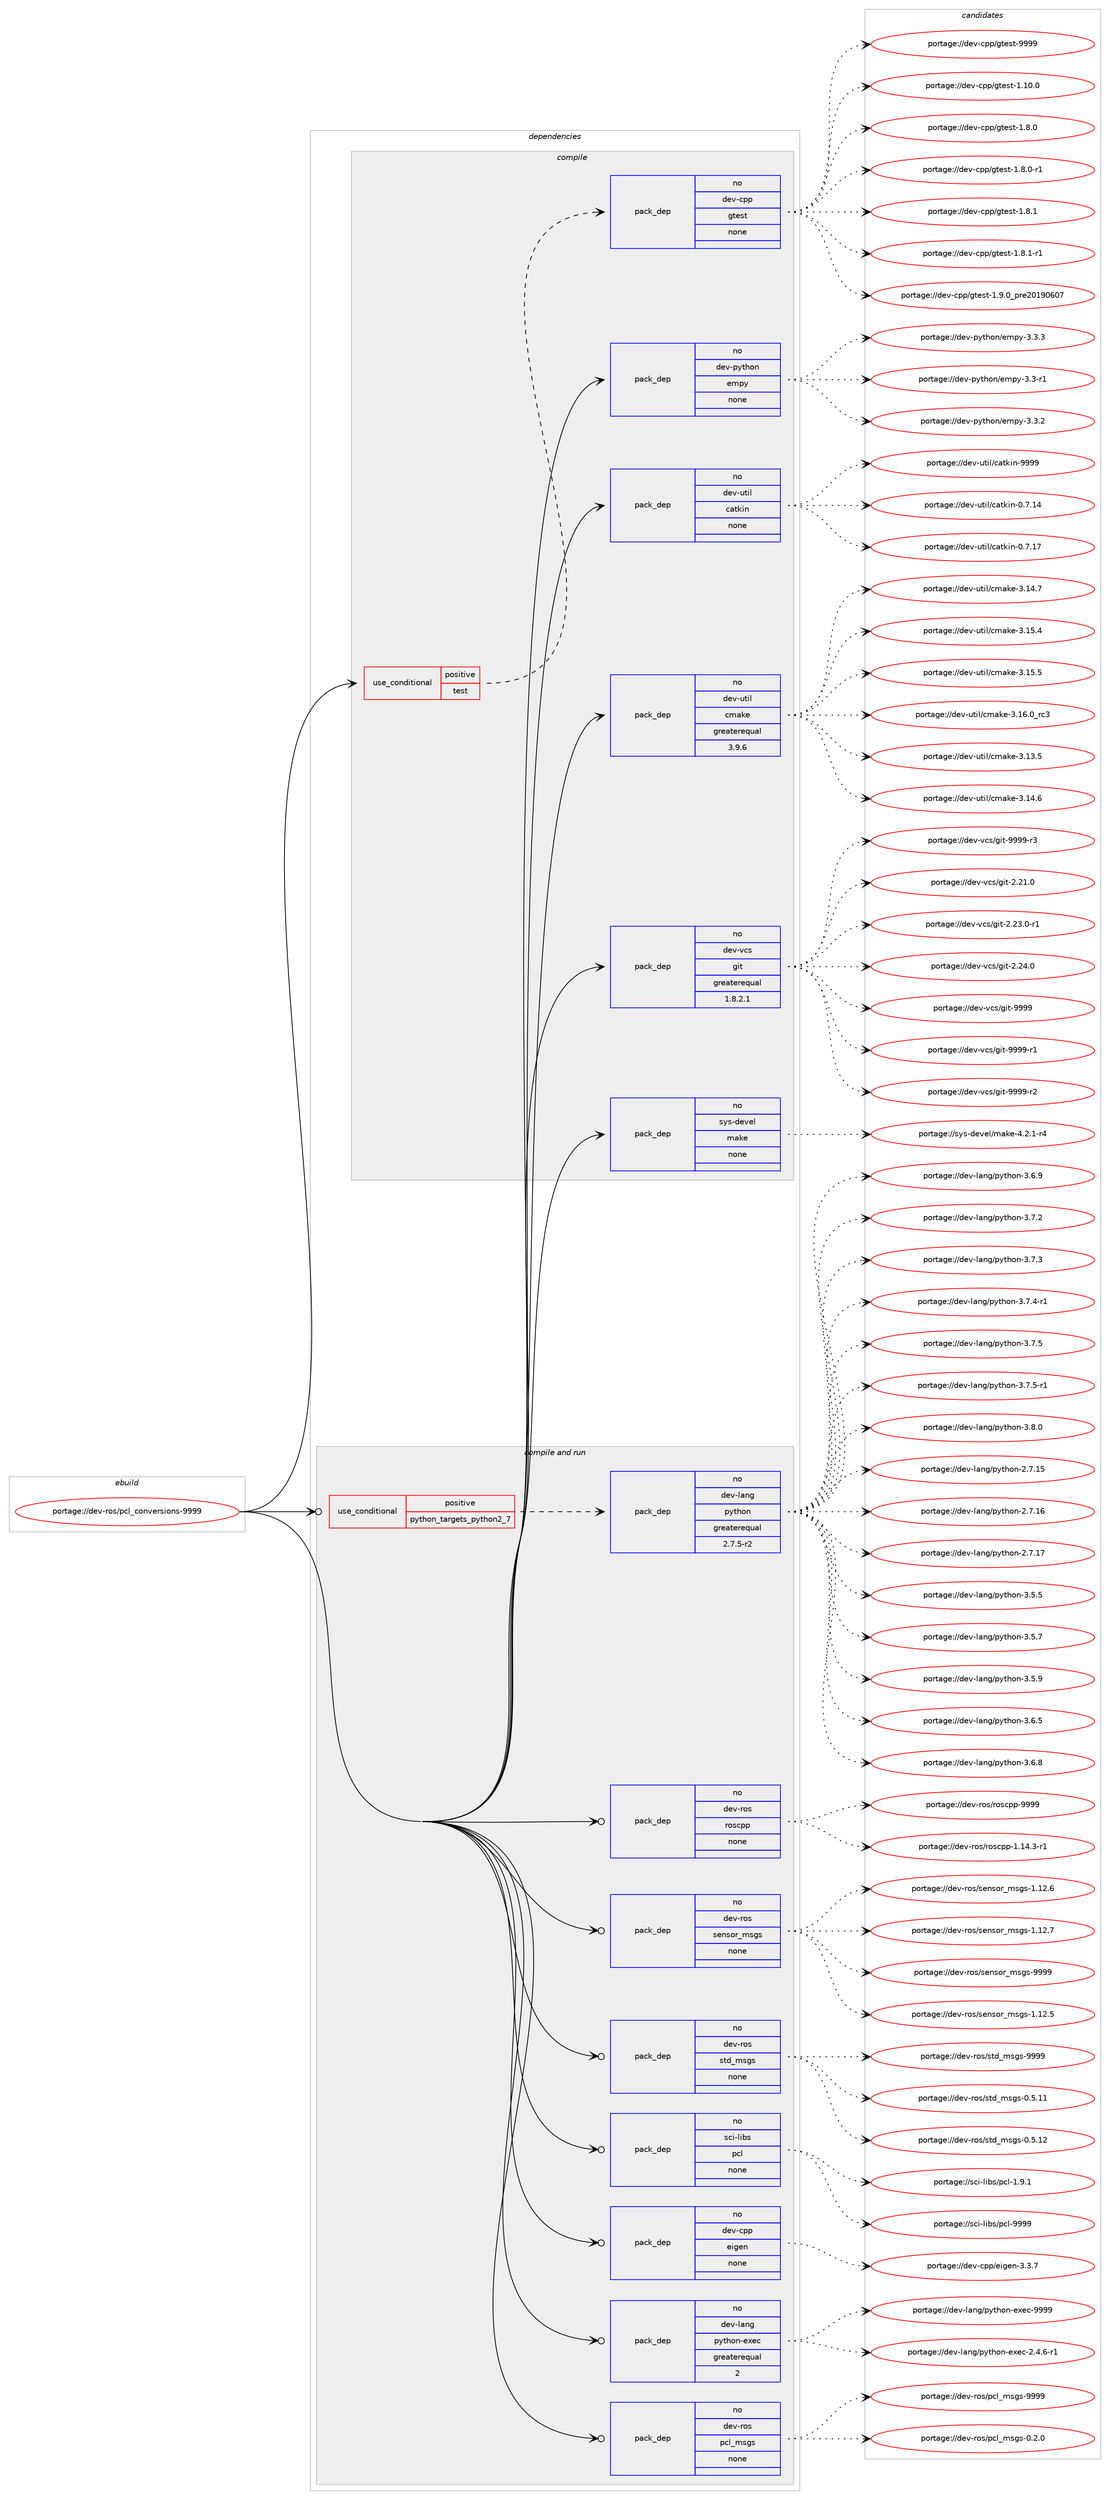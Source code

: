 digraph prolog {

# *************
# Graph options
# *************

newrank=true;
concentrate=true;
compound=true;
graph [rankdir=LR,fontname=Helvetica,fontsize=10,ranksep=1.5];#, ranksep=2.5, nodesep=0.2];
edge  [arrowhead=vee];
node  [fontname=Helvetica,fontsize=10];

# **********
# The ebuild
# **********

subgraph cluster_leftcol {
color=gray;
rank=same;
label=<<i>ebuild</i>>;
id [label="portage://dev-ros/pcl_conversions-9999", color=red, width=4, href="../dev-ros/pcl_conversions-9999.svg"];
}

# ****************
# The dependencies
# ****************

subgraph cluster_midcol {
color=gray;
label=<<i>dependencies</i>>;
subgraph cluster_compile {
fillcolor="#eeeeee";
style=filled;
label=<<i>compile</i>>;
subgraph cond43408 {
dependency192857 [label=<<TABLE BORDER="0" CELLBORDER="1" CELLSPACING="0" CELLPADDING="4"><TR><TD ROWSPAN="3" CELLPADDING="10">use_conditional</TD></TR><TR><TD>positive</TD></TR><TR><TD>test</TD></TR></TABLE>>, shape=none, color=red];
subgraph pack146021 {
dependency192858 [label=<<TABLE BORDER="0" CELLBORDER="1" CELLSPACING="0" CELLPADDING="4" WIDTH="220"><TR><TD ROWSPAN="6" CELLPADDING="30">pack_dep</TD></TR><TR><TD WIDTH="110">no</TD></TR><TR><TD>dev-cpp</TD></TR><TR><TD>gtest</TD></TR><TR><TD>none</TD></TR><TR><TD></TD></TR></TABLE>>, shape=none, color=blue];
}
dependency192857:e -> dependency192858:w [weight=20,style="dashed",arrowhead="vee"];
}
id:e -> dependency192857:w [weight=20,style="solid",arrowhead="vee"];
subgraph pack146022 {
dependency192859 [label=<<TABLE BORDER="0" CELLBORDER="1" CELLSPACING="0" CELLPADDING="4" WIDTH="220"><TR><TD ROWSPAN="6" CELLPADDING="30">pack_dep</TD></TR><TR><TD WIDTH="110">no</TD></TR><TR><TD>dev-python</TD></TR><TR><TD>empy</TD></TR><TR><TD>none</TD></TR><TR><TD></TD></TR></TABLE>>, shape=none, color=blue];
}
id:e -> dependency192859:w [weight=20,style="solid",arrowhead="vee"];
subgraph pack146023 {
dependency192860 [label=<<TABLE BORDER="0" CELLBORDER="1" CELLSPACING="0" CELLPADDING="4" WIDTH="220"><TR><TD ROWSPAN="6" CELLPADDING="30">pack_dep</TD></TR><TR><TD WIDTH="110">no</TD></TR><TR><TD>dev-util</TD></TR><TR><TD>catkin</TD></TR><TR><TD>none</TD></TR><TR><TD></TD></TR></TABLE>>, shape=none, color=blue];
}
id:e -> dependency192860:w [weight=20,style="solid",arrowhead="vee"];
subgraph pack146024 {
dependency192861 [label=<<TABLE BORDER="0" CELLBORDER="1" CELLSPACING="0" CELLPADDING="4" WIDTH="220"><TR><TD ROWSPAN="6" CELLPADDING="30">pack_dep</TD></TR><TR><TD WIDTH="110">no</TD></TR><TR><TD>dev-util</TD></TR><TR><TD>cmake</TD></TR><TR><TD>greaterequal</TD></TR><TR><TD>3.9.6</TD></TR></TABLE>>, shape=none, color=blue];
}
id:e -> dependency192861:w [weight=20,style="solid",arrowhead="vee"];
subgraph pack146025 {
dependency192862 [label=<<TABLE BORDER="0" CELLBORDER="1" CELLSPACING="0" CELLPADDING="4" WIDTH="220"><TR><TD ROWSPAN="6" CELLPADDING="30">pack_dep</TD></TR><TR><TD WIDTH="110">no</TD></TR><TR><TD>dev-vcs</TD></TR><TR><TD>git</TD></TR><TR><TD>greaterequal</TD></TR><TR><TD>1.8.2.1</TD></TR></TABLE>>, shape=none, color=blue];
}
id:e -> dependency192862:w [weight=20,style="solid",arrowhead="vee"];
subgraph pack146026 {
dependency192863 [label=<<TABLE BORDER="0" CELLBORDER="1" CELLSPACING="0" CELLPADDING="4" WIDTH="220"><TR><TD ROWSPAN="6" CELLPADDING="30">pack_dep</TD></TR><TR><TD WIDTH="110">no</TD></TR><TR><TD>sys-devel</TD></TR><TR><TD>make</TD></TR><TR><TD>none</TD></TR><TR><TD></TD></TR></TABLE>>, shape=none, color=blue];
}
id:e -> dependency192863:w [weight=20,style="solid",arrowhead="vee"];
}
subgraph cluster_compileandrun {
fillcolor="#eeeeee";
style=filled;
label=<<i>compile and run</i>>;
subgraph cond43409 {
dependency192864 [label=<<TABLE BORDER="0" CELLBORDER="1" CELLSPACING="0" CELLPADDING="4"><TR><TD ROWSPAN="3" CELLPADDING="10">use_conditional</TD></TR><TR><TD>positive</TD></TR><TR><TD>python_targets_python2_7</TD></TR></TABLE>>, shape=none, color=red];
subgraph pack146027 {
dependency192865 [label=<<TABLE BORDER="0" CELLBORDER="1" CELLSPACING="0" CELLPADDING="4" WIDTH="220"><TR><TD ROWSPAN="6" CELLPADDING="30">pack_dep</TD></TR><TR><TD WIDTH="110">no</TD></TR><TR><TD>dev-lang</TD></TR><TR><TD>python</TD></TR><TR><TD>greaterequal</TD></TR><TR><TD>2.7.5-r2</TD></TR></TABLE>>, shape=none, color=blue];
}
dependency192864:e -> dependency192865:w [weight=20,style="dashed",arrowhead="vee"];
}
id:e -> dependency192864:w [weight=20,style="solid",arrowhead="odotvee"];
subgraph pack146028 {
dependency192866 [label=<<TABLE BORDER="0" CELLBORDER="1" CELLSPACING="0" CELLPADDING="4" WIDTH="220"><TR><TD ROWSPAN="6" CELLPADDING="30">pack_dep</TD></TR><TR><TD WIDTH="110">no</TD></TR><TR><TD>dev-cpp</TD></TR><TR><TD>eigen</TD></TR><TR><TD>none</TD></TR><TR><TD></TD></TR></TABLE>>, shape=none, color=blue];
}
id:e -> dependency192866:w [weight=20,style="solid",arrowhead="odotvee"];
subgraph pack146029 {
dependency192867 [label=<<TABLE BORDER="0" CELLBORDER="1" CELLSPACING="0" CELLPADDING="4" WIDTH="220"><TR><TD ROWSPAN="6" CELLPADDING="30">pack_dep</TD></TR><TR><TD WIDTH="110">no</TD></TR><TR><TD>dev-lang</TD></TR><TR><TD>python-exec</TD></TR><TR><TD>greaterequal</TD></TR><TR><TD>2</TD></TR></TABLE>>, shape=none, color=blue];
}
id:e -> dependency192867:w [weight=20,style="solid",arrowhead="odotvee"];
subgraph pack146030 {
dependency192868 [label=<<TABLE BORDER="0" CELLBORDER="1" CELLSPACING="0" CELLPADDING="4" WIDTH="220"><TR><TD ROWSPAN="6" CELLPADDING="30">pack_dep</TD></TR><TR><TD WIDTH="110">no</TD></TR><TR><TD>dev-ros</TD></TR><TR><TD>pcl_msgs</TD></TR><TR><TD>none</TD></TR><TR><TD></TD></TR></TABLE>>, shape=none, color=blue];
}
id:e -> dependency192868:w [weight=20,style="solid",arrowhead="odotvee"];
subgraph pack146031 {
dependency192869 [label=<<TABLE BORDER="0" CELLBORDER="1" CELLSPACING="0" CELLPADDING="4" WIDTH="220"><TR><TD ROWSPAN="6" CELLPADDING="30">pack_dep</TD></TR><TR><TD WIDTH="110">no</TD></TR><TR><TD>dev-ros</TD></TR><TR><TD>roscpp</TD></TR><TR><TD>none</TD></TR><TR><TD></TD></TR></TABLE>>, shape=none, color=blue];
}
id:e -> dependency192869:w [weight=20,style="solid",arrowhead="odotvee"];
subgraph pack146032 {
dependency192870 [label=<<TABLE BORDER="0" CELLBORDER="1" CELLSPACING="0" CELLPADDING="4" WIDTH="220"><TR><TD ROWSPAN="6" CELLPADDING="30">pack_dep</TD></TR><TR><TD WIDTH="110">no</TD></TR><TR><TD>dev-ros</TD></TR><TR><TD>sensor_msgs</TD></TR><TR><TD>none</TD></TR><TR><TD></TD></TR></TABLE>>, shape=none, color=blue];
}
id:e -> dependency192870:w [weight=20,style="solid",arrowhead="odotvee"];
subgraph pack146033 {
dependency192871 [label=<<TABLE BORDER="0" CELLBORDER="1" CELLSPACING="0" CELLPADDING="4" WIDTH="220"><TR><TD ROWSPAN="6" CELLPADDING="30">pack_dep</TD></TR><TR><TD WIDTH="110">no</TD></TR><TR><TD>dev-ros</TD></TR><TR><TD>std_msgs</TD></TR><TR><TD>none</TD></TR><TR><TD></TD></TR></TABLE>>, shape=none, color=blue];
}
id:e -> dependency192871:w [weight=20,style="solid",arrowhead="odotvee"];
subgraph pack146034 {
dependency192872 [label=<<TABLE BORDER="0" CELLBORDER="1" CELLSPACING="0" CELLPADDING="4" WIDTH="220"><TR><TD ROWSPAN="6" CELLPADDING="30">pack_dep</TD></TR><TR><TD WIDTH="110">no</TD></TR><TR><TD>sci-libs</TD></TR><TR><TD>pcl</TD></TR><TR><TD>none</TD></TR><TR><TD></TD></TR></TABLE>>, shape=none, color=blue];
}
id:e -> dependency192872:w [weight=20,style="solid",arrowhead="odotvee"];
}
subgraph cluster_run {
fillcolor="#eeeeee";
style=filled;
label=<<i>run</i>>;
}
}

# **************
# The candidates
# **************

subgraph cluster_choices {
rank=same;
color=gray;
label=<<i>candidates</i>>;

subgraph choice146021 {
color=black;
nodesep=1;
choiceportage10010111845991121124710311610111511645494649484648 [label="portage://dev-cpp/gtest-1.10.0", color=red, width=4,href="../dev-cpp/gtest-1.10.0.svg"];
choiceportage100101118459911211247103116101115116454946564648 [label="portage://dev-cpp/gtest-1.8.0", color=red, width=4,href="../dev-cpp/gtest-1.8.0.svg"];
choiceportage1001011184599112112471031161011151164549465646484511449 [label="portage://dev-cpp/gtest-1.8.0-r1", color=red, width=4,href="../dev-cpp/gtest-1.8.0-r1.svg"];
choiceportage100101118459911211247103116101115116454946564649 [label="portage://dev-cpp/gtest-1.8.1", color=red, width=4,href="../dev-cpp/gtest-1.8.1.svg"];
choiceportage1001011184599112112471031161011151164549465646494511449 [label="portage://dev-cpp/gtest-1.8.1-r1", color=red, width=4,href="../dev-cpp/gtest-1.8.1-r1.svg"];
choiceportage100101118459911211247103116101115116454946574648951121141015048495748544855 [label="portage://dev-cpp/gtest-1.9.0_pre20190607", color=red, width=4,href="../dev-cpp/gtest-1.9.0_pre20190607.svg"];
choiceportage1001011184599112112471031161011151164557575757 [label="portage://dev-cpp/gtest-9999", color=red, width=4,href="../dev-cpp/gtest-9999.svg"];
dependency192858:e -> choiceportage10010111845991121124710311610111511645494649484648:w [style=dotted,weight="100"];
dependency192858:e -> choiceportage100101118459911211247103116101115116454946564648:w [style=dotted,weight="100"];
dependency192858:e -> choiceportage1001011184599112112471031161011151164549465646484511449:w [style=dotted,weight="100"];
dependency192858:e -> choiceportage100101118459911211247103116101115116454946564649:w [style=dotted,weight="100"];
dependency192858:e -> choiceportage1001011184599112112471031161011151164549465646494511449:w [style=dotted,weight="100"];
dependency192858:e -> choiceportage100101118459911211247103116101115116454946574648951121141015048495748544855:w [style=dotted,weight="100"];
dependency192858:e -> choiceportage1001011184599112112471031161011151164557575757:w [style=dotted,weight="100"];
}
subgraph choice146022 {
color=black;
nodesep=1;
choiceportage1001011184511212111610411111047101109112121455146514511449 [label="portage://dev-python/empy-3.3-r1", color=red, width=4,href="../dev-python/empy-3.3-r1.svg"];
choiceportage1001011184511212111610411111047101109112121455146514650 [label="portage://dev-python/empy-3.3.2", color=red, width=4,href="../dev-python/empy-3.3.2.svg"];
choiceportage1001011184511212111610411111047101109112121455146514651 [label="portage://dev-python/empy-3.3.3", color=red, width=4,href="../dev-python/empy-3.3.3.svg"];
dependency192859:e -> choiceportage1001011184511212111610411111047101109112121455146514511449:w [style=dotted,weight="100"];
dependency192859:e -> choiceportage1001011184511212111610411111047101109112121455146514650:w [style=dotted,weight="100"];
dependency192859:e -> choiceportage1001011184511212111610411111047101109112121455146514651:w [style=dotted,weight="100"];
}
subgraph choice146023 {
color=black;
nodesep=1;
choiceportage1001011184511711610510847999711610710511045484655464952 [label="portage://dev-util/catkin-0.7.14", color=red, width=4,href="../dev-util/catkin-0.7.14.svg"];
choiceportage1001011184511711610510847999711610710511045484655464955 [label="portage://dev-util/catkin-0.7.17", color=red, width=4,href="../dev-util/catkin-0.7.17.svg"];
choiceportage100101118451171161051084799971161071051104557575757 [label="portage://dev-util/catkin-9999", color=red, width=4,href="../dev-util/catkin-9999.svg"];
dependency192860:e -> choiceportage1001011184511711610510847999711610710511045484655464952:w [style=dotted,weight="100"];
dependency192860:e -> choiceportage1001011184511711610510847999711610710511045484655464955:w [style=dotted,weight="100"];
dependency192860:e -> choiceportage100101118451171161051084799971161071051104557575757:w [style=dotted,weight="100"];
}
subgraph choice146024 {
color=black;
nodesep=1;
choiceportage1001011184511711610510847991099710710145514649514653 [label="portage://dev-util/cmake-3.13.5", color=red, width=4,href="../dev-util/cmake-3.13.5.svg"];
choiceportage1001011184511711610510847991099710710145514649524654 [label="portage://dev-util/cmake-3.14.6", color=red, width=4,href="../dev-util/cmake-3.14.6.svg"];
choiceportage1001011184511711610510847991099710710145514649524655 [label="portage://dev-util/cmake-3.14.7", color=red, width=4,href="../dev-util/cmake-3.14.7.svg"];
choiceportage1001011184511711610510847991099710710145514649534652 [label="portage://dev-util/cmake-3.15.4", color=red, width=4,href="../dev-util/cmake-3.15.4.svg"];
choiceportage1001011184511711610510847991099710710145514649534653 [label="portage://dev-util/cmake-3.15.5", color=red, width=4,href="../dev-util/cmake-3.15.5.svg"];
choiceportage1001011184511711610510847991099710710145514649544648951149951 [label="portage://dev-util/cmake-3.16.0_rc3", color=red, width=4,href="../dev-util/cmake-3.16.0_rc3.svg"];
dependency192861:e -> choiceportage1001011184511711610510847991099710710145514649514653:w [style=dotted,weight="100"];
dependency192861:e -> choiceportage1001011184511711610510847991099710710145514649524654:w [style=dotted,weight="100"];
dependency192861:e -> choiceportage1001011184511711610510847991099710710145514649524655:w [style=dotted,weight="100"];
dependency192861:e -> choiceportage1001011184511711610510847991099710710145514649534652:w [style=dotted,weight="100"];
dependency192861:e -> choiceportage1001011184511711610510847991099710710145514649534653:w [style=dotted,weight="100"];
dependency192861:e -> choiceportage1001011184511711610510847991099710710145514649544648951149951:w [style=dotted,weight="100"];
}
subgraph choice146025 {
color=black;
nodesep=1;
choiceportage10010111845118991154710310511645504650494648 [label="portage://dev-vcs/git-2.21.0", color=red, width=4,href="../dev-vcs/git-2.21.0.svg"];
choiceportage100101118451189911547103105116455046505146484511449 [label="portage://dev-vcs/git-2.23.0-r1", color=red, width=4,href="../dev-vcs/git-2.23.0-r1.svg"];
choiceportage10010111845118991154710310511645504650524648 [label="portage://dev-vcs/git-2.24.0", color=red, width=4,href="../dev-vcs/git-2.24.0.svg"];
choiceportage1001011184511899115471031051164557575757 [label="portage://dev-vcs/git-9999", color=red, width=4,href="../dev-vcs/git-9999.svg"];
choiceportage10010111845118991154710310511645575757574511449 [label="portage://dev-vcs/git-9999-r1", color=red, width=4,href="../dev-vcs/git-9999-r1.svg"];
choiceportage10010111845118991154710310511645575757574511450 [label="portage://dev-vcs/git-9999-r2", color=red, width=4,href="../dev-vcs/git-9999-r2.svg"];
choiceportage10010111845118991154710310511645575757574511451 [label="portage://dev-vcs/git-9999-r3", color=red, width=4,href="../dev-vcs/git-9999-r3.svg"];
dependency192862:e -> choiceportage10010111845118991154710310511645504650494648:w [style=dotted,weight="100"];
dependency192862:e -> choiceportage100101118451189911547103105116455046505146484511449:w [style=dotted,weight="100"];
dependency192862:e -> choiceportage10010111845118991154710310511645504650524648:w [style=dotted,weight="100"];
dependency192862:e -> choiceportage1001011184511899115471031051164557575757:w [style=dotted,weight="100"];
dependency192862:e -> choiceportage10010111845118991154710310511645575757574511449:w [style=dotted,weight="100"];
dependency192862:e -> choiceportage10010111845118991154710310511645575757574511450:w [style=dotted,weight="100"];
dependency192862:e -> choiceportage10010111845118991154710310511645575757574511451:w [style=dotted,weight="100"];
}
subgraph choice146026 {
color=black;
nodesep=1;
choiceportage1151211154510010111810110847109971071014552465046494511452 [label="portage://sys-devel/make-4.2.1-r4", color=red, width=4,href="../sys-devel/make-4.2.1-r4.svg"];
dependency192863:e -> choiceportage1151211154510010111810110847109971071014552465046494511452:w [style=dotted,weight="100"];
}
subgraph choice146027 {
color=black;
nodesep=1;
choiceportage10010111845108971101034711212111610411111045504655464953 [label="portage://dev-lang/python-2.7.15", color=red, width=4,href="../dev-lang/python-2.7.15.svg"];
choiceportage10010111845108971101034711212111610411111045504655464954 [label="portage://dev-lang/python-2.7.16", color=red, width=4,href="../dev-lang/python-2.7.16.svg"];
choiceportage10010111845108971101034711212111610411111045504655464955 [label="portage://dev-lang/python-2.7.17", color=red, width=4,href="../dev-lang/python-2.7.17.svg"];
choiceportage100101118451089711010347112121116104111110455146534653 [label="portage://dev-lang/python-3.5.5", color=red, width=4,href="../dev-lang/python-3.5.5.svg"];
choiceportage100101118451089711010347112121116104111110455146534655 [label="portage://dev-lang/python-3.5.7", color=red, width=4,href="../dev-lang/python-3.5.7.svg"];
choiceportage100101118451089711010347112121116104111110455146534657 [label="portage://dev-lang/python-3.5.9", color=red, width=4,href="../dev-lang/python-3.5.9.svg"];
choiceportage100101118451089711010347112121116104111110455146544653 [label="portage://dev-lang/python-3.6.5", color=red, width=4,href="../dev-lang/python-3.6.5.svg"];
choiceportage100101118451089711010347112121116104111110455146544656 [label="portage://dev-lang/python-3.6.8", color=red, width=4,href="../dev-lang/python-3.6.8.svg"];
choiceportage100101118451089711010347112121116104111110455146544657 [label="portage://dev-lang/python-3.6.9", color=red, width=4,href="../dev-lang/python-3.6.9.svg"];
choiceportage100101118451089711010347112121116104111110455146554650 [label="portage://dev-lang/python-3.7.2", color=red, width=4,href="../dev-lang/python-3.7.2.svg"];
choiceportage100101118451089711010347112121116104111110455146554651 [label="portage://dev-lang/python-3.7.3", color=red, width=4,href="../dev-lang/python-3.7.3.svg"];
choiceportage1001011184510897110103471121211161041111104551465546524511449 [label="portage://dev-lang/python-3.7.4-r1", color=red, width=4,href="../dev-lang/python-3.7.4-r1.svg"];
choiceportage100101118451089711010347112121116104111110455146554653 [label="portage://dev-lang/python-3.7.5", color=red, width=4,href="../dev-lang/python-3.7.5.svg"];
choiceportage1001011184510897110103471121211161041111104551465546534511449 [label="portage://dev-lang/python-3.7.5-r1", color=red, width=4,href="../dev-lang/python-3.7.5-r1.svg"];
choiceportage100101118451089711010347112121116104111110455146564648 [label="portage://dev-lang/python-3.8.0", color=red, width=4,href="../dev-lang/python-3.8.0.svg"];
dependency192865:e -> choiceportage10010111845108971101034711212111610411111045504655464953:w [style=dotted,weight="100"];
dependency192865:e -> choiceportage10010111845108971101034711212111610411111045504655464954:w [style=dotted,weight="100"];
dependency192865:e -> choiceportage10010111845108971101034711212111610411111045504655464955:w [style=dotted,weight="100"];
dependency192865:e -> choiceportage100101118451089711010347112121116104111110455146534653:w [style=dotted,weight="100"];
dependency192865:e -> choiceportage100101118451089711010347112121116104111110455146534655:w [style=dotted,weight="100"];
dependency192865:e -> choiceportage100101118451089711010347112121116104111110455146534657:w [style=dotted,weight="100"];
dependency192865:e -> choiceportage100101118451089711010347112121116104111110455146544653:w [style=dotted,weight="100"];
dependency192865:e -> choiceportage100101118451089711010347112121116104111110455146544656:w [style=dotted,weight="100"];
dependency192865:e -> choiceportage100101118451089711010347112121116104111110455146544657:w [style=dotted,weight="100"];
dependency192865:e -> choiceportage100101118451089711010347112121116104111110455146554650:w [style=dotted,weight="100"];
dependency192865:e -> choiceportage100101118451089711010347112121116104111110455146554651:w [style=dotted,weight="100"];
dependency192865:e -> choiceportage1001011184510897110103471121211161041111104551465546524511449:w [style=dotted,weight="100"];
dependency192865:e -> choiceportage100101118451089711010347112121116104111110455146554653:w [style=dotted,weight="100"];
dependency192865:e -> choiceportage1001011184510897110103471121211161041111104551465546534511449:w [style=dotted,weight="100"];
dependency192865:e -> choiceportage100101118451089711010347112121116104111110455146564648:w [style=dotted,weight="100"];
}
subgraph choice146028 {
color=black;
nodesep=1;
choiceportage100101118459911211247101105103101110455146514655 [label="portage://dev-cpp/eigen-3.3.7", color=red, width=4,href="../dev-cpp/eigen-3.3.7.svg"];
dependency192866:e -> choiceportage100101118459911211247101105103101110455146514655:w [style=dotted,weight="100"];
}
subgraph choice146029 {
color=black;
nodesep=1;
choiceportage10010111845108971101034711212111610411111045101120101994550465246544511449 [label="portage://dev-lang/python-exec-2.4.6-r1", color=red, width=4,href="../dev-lang/python-exec-2.4.6-r1.svg"];
choiceportage10010111845108971101034711212111610411111045101120101994557575757 [label="portage://dev-lang/python-exec-9999", color=red, width=4,href="../dev-lang/python-exec-9999.svg"];
dependency192867:e -> choiceportage10010111845108971101034711212111610411111045101120101994550465246544511449:w [style=dotted,weight="100"];
dependency192867:e -> choiceportage10010111845108971101034711212111610411111045101120101994557575757:w [style=dotted,weight="100"];
}
subgraph choice146030 {
color=black;
nodesep=1;
choiceportage10010111845114111115471129910895109115103115454846504648 [label="portage://dev-ros/pcl_msgs-0.2.0", color=red, width=4,href="../dev-ros/pcl_msgs-0.2.0.svg"];
choiceportage100101118451141111154711299108951091151031154557575757 [label="portage://dev-ros/pcl_msgs-9999", color=red, width=4,href="../dev-ros/pcl_msgs-9999.svg"];
dependency192868:e -> choiceportage10010111845114111115471129910895109115103115454846504648:w [style=dotted,weight="100"];
dependency192868:e -> choiceportage100101118451141111154711299108951091151031154557575757:w [style=dotted,weight="100"];
}
subgraph choice146031 {
color=black;
nodesep=1;
choiceportage100101118451141111154711411111599112112454946495246514511449 [label="portage://dev-ros/roscpp-1.14.3-r1", color=red, width=4,href="../dev-ros/roscpp-1.14.3-r1.svg"];
choiceportage1001011184511411111547114111115991121124557575757 [label="portage://dev-ros/roscpp-9999", color=red, width=4,href="../dev-ros/roscpp-9999.svg"];
dependency192869:e -> choiceportage100101118451141111154711411111599112112454946495246514511449:w [style=dotted,weight="100"];
dependency192869:e -> choiceportage1001011184511411111547114111115991121124557575757:w [style=dotted,weight="100"];
}
subgraph choice146032 {
color=black;
nodesep=1;
choiceportage10010111845114111115471151011101151111149510911510311545494649504653 [label="portage://dev-ros/sensor_msgs-1.12.5", color=red, width=4,href="../dev-ros/sensor_msgs-1.12.5.svg"];
choiceportage10010111845114111115471151011101151111149510911510311545494649504654 [label="portage://dev-ros/sensor_msgs-1.12.6", color=red, width=4,href="../dev-ros/sensor_msgs-1.12.6.svg"];
choiceportage10010111845114111115471151011101151111149510911510311545494649504655 [label="portage://dev-ros/sensor_msgs-1.12.7", color=red, width=4,href="../dev-ros/sensor_msgs-1.12.7.svg"];
choiceportage1001011184511411111547115101110115111114951091151031154557575757 [label="portage://dev-ros/sensor_msgs-9999", color=red, width=4,href="../dev-ros/sensor_msgs-9999.svg"];
dependency192870:e -> choiceportage10010111845114111115471151011101151111149510911510311545494649504653:w [style=dotted,weight="100"];
dependency192870:e -> choiceportage10010111845114111115471151011101151111149510911510311545494649504654:w [style=dotted,weight="100"];
dependency192870:e -> choiceportage10010111845114111115471151011101151111149510911510311545494649504655:w [style=dotted,weight="100"];
dependency192870:e -> choiceportage1001011184511411111547115101110115111114951091151031154557575757:w [style=dotted,weight="100"];
}
subgraph choice146033 {
color=black;
nodesep=1;
choiceportage10010111845114111115471151161009510911510311545484653464949 [label="portage://dev-ros/std_msgs-0.5.11", color=red, width=4,href="../dev-ros/std_msgs-0.5.11.svg"];
choiceportage10010111845114111115471151161009510911510311545484653464950 [label="portage://dev-ros/std_msgs-0.5.12", color=red, width=4,href="../dev-ros/std_msgs-0.5.12.svg"];
choiceportage1001011184511411111547115116100951091151031154557575757 [label="portage://dev-ros/std_msgs-9999", color=red, width=4,href="../dev-ros/std_msgs-9999.svg"];
dependency192871:e -> choiceportage10010111845114111115471151161009510911510311545484653464949:w [style=dotted,weight="100"];
dependency192871:e -> choiceportage10010111845114111115471151161009510911510311545484653464950:w [style=dotted,weight="100"];
dependency192871:e -> choiceportage1001011184511411111547115116100951091151031154557575757:w [style=dotted,weight="100"];
}
subgraph choice146034 {
color=black;
nodesep=1;
choiceportage1159910545108105981154711299108454946574649 [label="portage://sci-libs/pcl-1.9.1", color=red, width=4,href="../sci-libs/pcl-1.9.1.svg"];
choiceportage11599105451081059811547112991084557575757 [label="portage://sci-libs/pcl-9999", color=red, width=4,href="../sci-libs/pcl-9999.svg"];
dependency192872:e -> choiceportage1159910545108105981154711299108454946574649:w [style=dotted,weight="100"];
dependency192872:e -> choiceportage11599105451081059811547112991084557575757:w [style=dotted,weight="100"];
}
}

}
